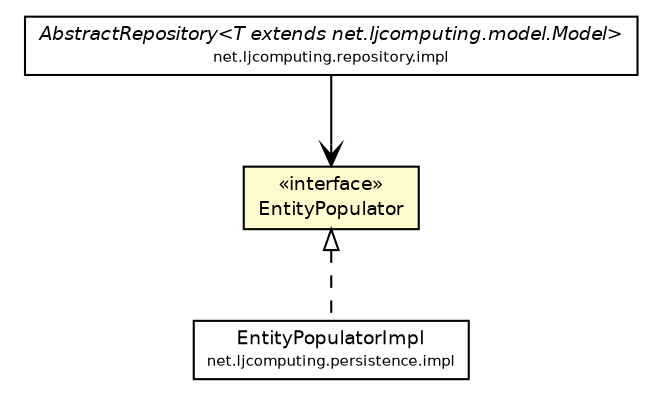 #!/usr/local/bin/dot
#
# Class diagram 
# Generated by UMLGraph version R5_6 (http://www.umlgraph.org/)
#

digraph G {
	edge [fontname="Helvetica",fontsize=10,labelfontname="Helvetica",labelfontsize=10];
	node [fontname="Helvetica",fontsize=10,shape=plaintext];
	nodesep=0.25;
	ranksep=0.5;
	// net.ljcomputing.repository.impl.AbstractRepository<T extends net.ljcomputing.model.Model>
	c102 [label=<<table title="net.ljcomputing.repository.impl.AbstractRepository" border="0" cellborder="1" cellspacing="0" cellpadding="2" port="p" href="../repository/impl/AbstractRepository.html">
		<tr><td><table border="0" cellspacing="0" cellpadding="1">
<tr><td align="center" balign="center"><font face="Helvetica-Oblique"> AbstractRepository&lt;T extends net.ljcomputing.model.Model&gt; </font></td></tr>
<tr><td align="center" balign="center"><font point-size="7.0"> net.ljcomputing.repository.impl </font></td></tr>
		</table></td></tr>
		</table>>, URL="../repository/impl/AbstractRepository.html", fontname="Helvetica", fontcolor="black", fontsize=9.0];
	// net.ljcomputing.persistence.impl.EntityPopulatorImpl
	c105 [label=<<table title="net.ljcomputing.persistence.impl.EntityPopulatorImpl" border="0" cellborder="1" cellspacing="0" cellpadding="2" port="p" href="./impl/EntityPopulatorImpl.html">
		<tr><td><table border="0" cellspacing="0" cellpadding="1">
<tr><td align="center" balign="center"> EntityPopulatorImpl </td></tr>
<tr><td align="center" balign="center"><font point-size="7.0"> net.ljcomputing.persistence.impl </font></td></tr>
		</table></td></tr>
		</table>>, URL="./impl/EntityPopulatorImpl.html", fontname="Helvetica", fontcolor="black", fontsize=9.0];
	// net.ljcomputing.persistence.EntityPopulator
	c108 [label=<<table title="net.ljcomputing.persistence.EntityPopulator" border="0" cellborder="1" cellspacing="0" cellpadding="2" port="p" bgcolor="lemonChiffon" href="./EntityPopulator.html">
		<tr><td><table border="0" cellspacing="0" cellpadding="1">
<tr><td align="center" balign="center"> &#171;interface&#187; </td></tr>
<tr><td align="center" balign="center"> EntityPopulator </td></tr>
		</table></td></tr>
		</table>>, URL="./EntityPopulator.html", fontname="Helvetica", fontcolor="black", fontsize=9.0];
	//net.ljcomputing.persistence.impl.EntityPopulatorImpl implements net.ljcomputing.persistence.EntityPopulator
	c108:p -> c105:p [dir=back,arrowtail=empty,style=dashed];
	// net.ljcomputing.repository.impl.AbstractRepository<T extends net.ljcomputing.model.Model> NAVASSOC net.ljcomputing.persistence.EntityPopulator
	c102:p -> c108:p [taillabel="", label="", headlabel="", fontname="Helvetica", fontcolor="black", fontsize=10.0, color="black", arrowhead=open];
}

